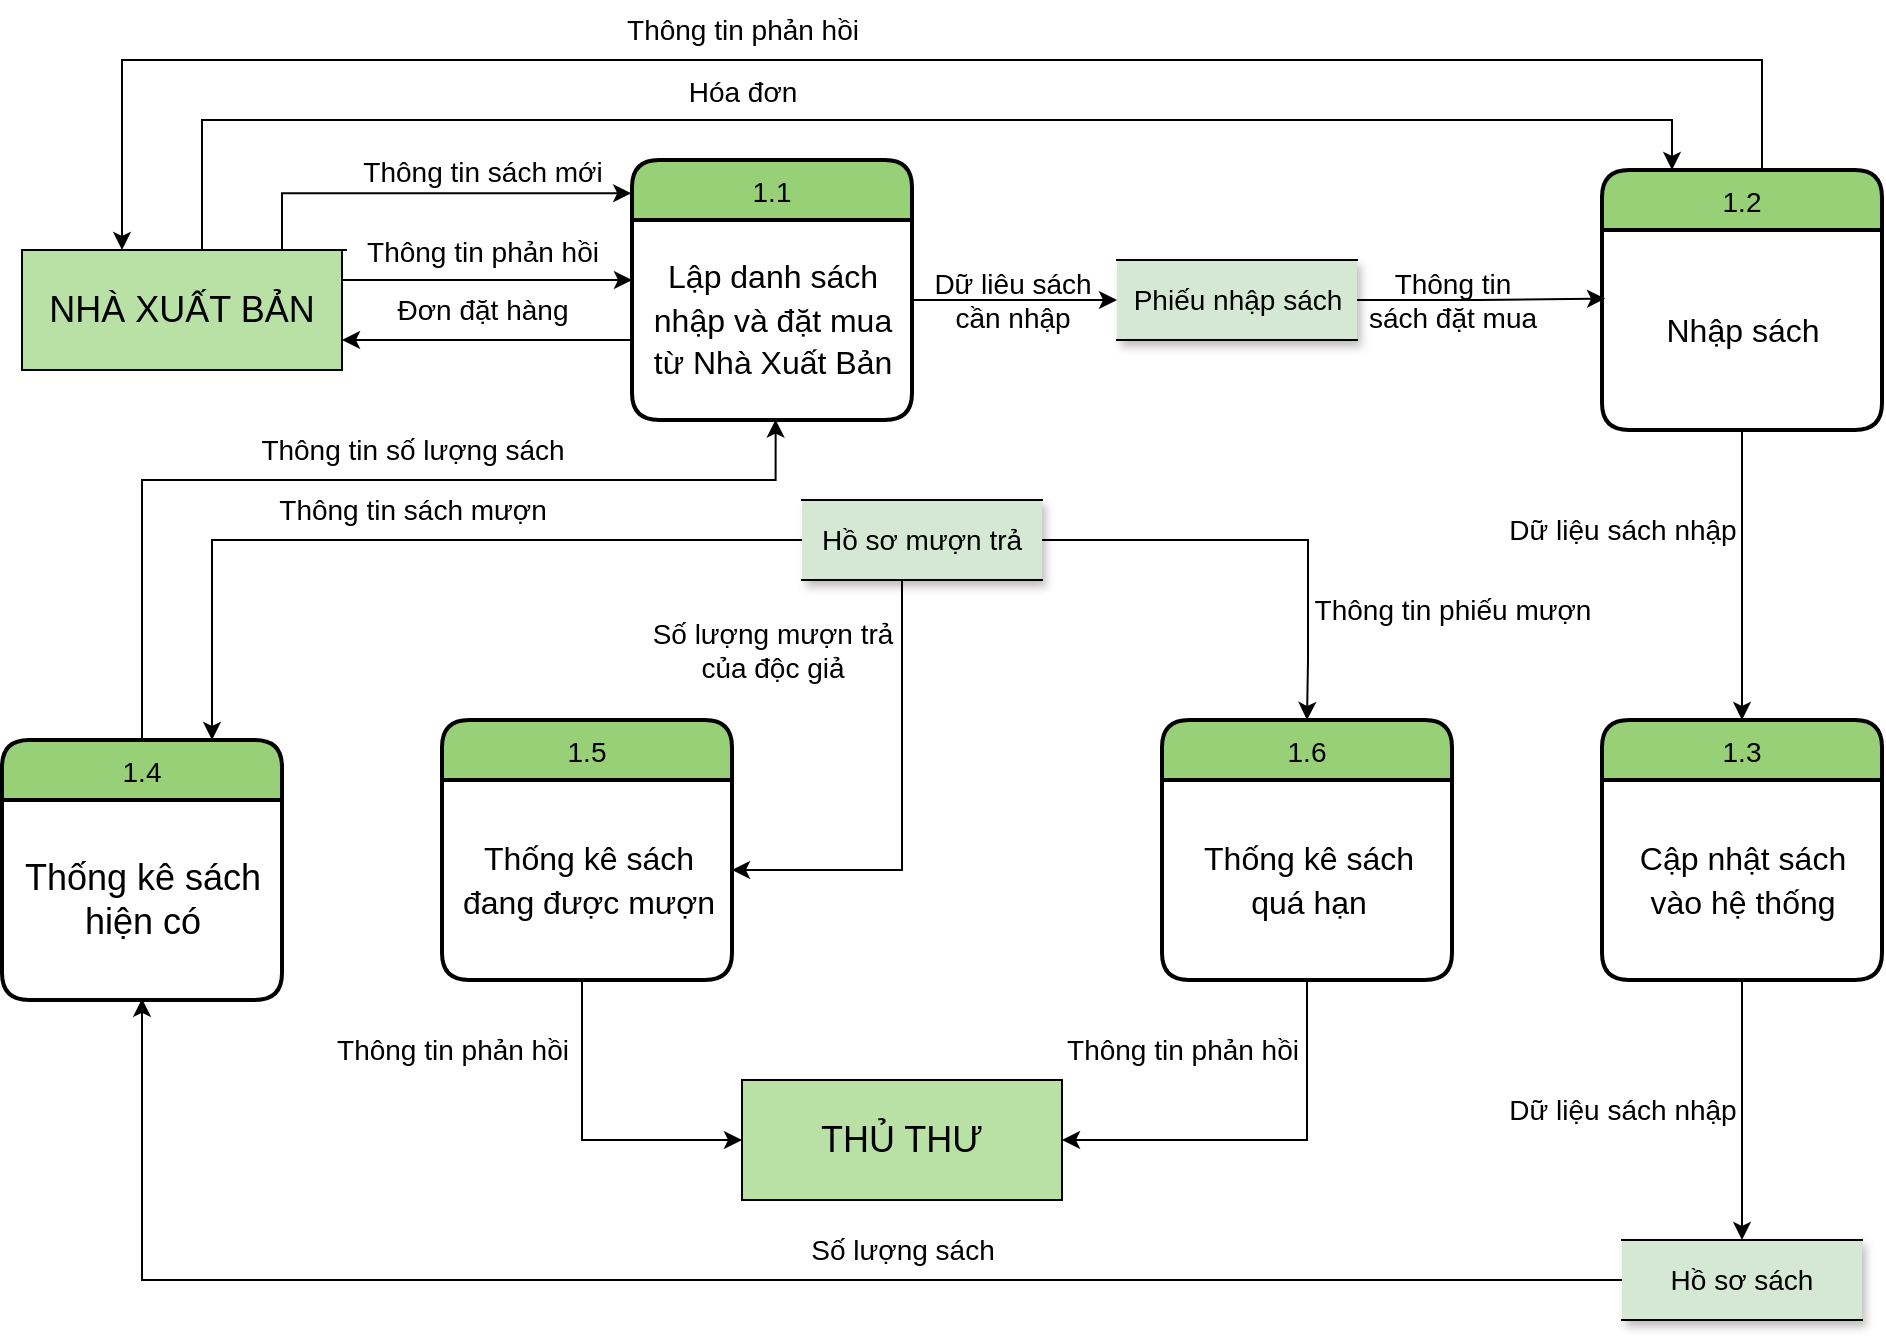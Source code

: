 <mxfile version="20.6.0" type="device"><diagram id="FgqgAxRWfqVyO2o8dnBj" name="Page-1"><mxGraphModel dx="2128" dy="513" grid="1" gridSize="10" guides="1" tooltips="1" connect="1" arrows="1" fold="1" page="1" pageScale="1" pageWidth="850" pageHeight="1100" math="0" shadow="0"><root><mxCell id="0"/><mxCell id="1" parent="0"/><mxCell id="UKLjMp520vkLuposHtnX-27" style="edgeStyle=orthogonalEdgeStyle;rounded=0;orthogonalLoop=1;jettySize=auto;html=1;entryX=-0.003;entryY=0.128;entryDx=0;entryDy=0;entryPerimeter=0;fontSize=14;" parent="1" source="UKLjMp520vkLuposHtnX-1" target="UKLjMp520vkLuposHtnX-3" edge="1"><mxGeometry relative="1" as="geometry"><Array as="points"><mxPoint x="-30" y="107"/></Array></mxGeometry></mxCell><mxCell id="UKLjMp520vkLuposHtnX-28" style="edgeStyle=orthogonalEdgeStyle;rounded=0;orthogonalLoop=1;jettySize=auto;html=1;fontSize=14;entryX=0;entryY=0.3;entryDx=0;entryDy=0;entryPerimeter=0;" parent="1" source="UKLjMp520vkLuposHtnX-1" target="UKLjMp520vkLuposHtnX-5" edge="1"><mxGeometry relative="1" as="geometry"><mxPoint x="170" y="160" as="targetPoint"/><Array as="points"><mxPoint x="50" y="150"/><mxPoint x="50" y="150"/></Array></mxGeometry></mxCell><mxCell id="UKLjMp520vkLuposHtnX-30" style="edgeStyle=orthogonalEdgeStyle;rounded=0;orthogonalLoop=1;jettySize=auto;html=1;fontSize=14;entryX=0.25;entryY=0;entryDx=0;entryDy=0;" parent="1" target="UKLjMp520vkLuposHtnX-10" edge="1"><mxGeometry relative="1" as="geometry"><mxPoint x="2.5" y="135" as="sourcePoint"/><mxPoint x="600" y="70" as="targetPoint"/><Array as="points"><mxPoint x="-70" y="135"/><mxPoint x="-70" y="70"/><mxPoint x="665" y="70"/></Array></mxGeometry></mxCell><mxCell id="UKLjMp520vkLuposHtnX-1" value="&lt;span style=&quot;font-size: 18px;&quot;&gt;NHÀ XUẤT BẢN&lt;/span&gt;" style="rounded=0;whiteSpace=wrap;html=1;fillColor=#B9E0A5;" parent="1" vertex="1"><mxGeometry x="-160" y="135" width="160" height="60" as="geometry"/></mxCell><mxCell id="UKLjMp520vkLuposHtnX-2" value="THỦ THƯ" style="rounded=0;whiteSpace=wrap;html=1;fontSize=18;fillColor=#B9E0A5;" parent="1" vertex="1"><mxGeometry x="200" y="550" width="160" height="60" as="geometry"/></mxCell><mxCell id="UKLjMp520vkLuposHtnX-3" value="1.1" style="swimlane;childLayout=stackLayout;horizontal=1;startSize=30;horizontalStack=0;rounded=1;fontSize=14;fontStyle=0;strokeWidth=2;resizeParent=0;resizeLast=1;shadow=0;dashed=0;align=center;fillColor=#97D077;" parent="1" vertex="1"><mxGeometry x="145" y="90" width="140" height="130" as="geometry"/></mxCell><mxCell id="UKLjMp520vkLuposHtnX-5" value="&lt;font style=&quot;font-size: 16px;&quot;&gt;Lập danh sách&lt;br&gt;nhập và đặt mua &lt;br&gt;từ Nhà Xuất Bản&lt;/font&gt;" style="text;html=1;align=center;verticalAlign=middle;resizable=0;points=[];autosize=1;strokeColor=none;fillColor=none;fontSize=18;" parent="UKLjMp520vkLuposHtnX-3" vertex="1"><mxGeometry y="30" width="140" height="100" as="geometry"/></mxCell><mxCell id="UKLjMp520vkLuposHtnX-6" value="&lt;font style=&quot;font-size: 14px;&quot;&gt;Thông tin sách mới&lt;/font&gt;" style="text;html=1;align=center;verticalAlign=middle;resizable=0;points=[];autosize=1;strokeColor=none;fillColor=none;fontSize=16;" parent="1" vertex="1"><mxGeometry y="80" width="140" height="30" as="geometry"/></mxCell><mxCell id="UKLjMp520vkLuposHtnX-8" value="&lt;font style=&quot;font-size: 14px;&quot;&gt;Thông tin phản hồi&lt;/font&gt;" style="text;html=1;align=center;verticalAlign=middle;resizable=0;points=[];autosize=1;strokeColor=none;fillColor=none;fontSize=16;" parent="1" vertex="1"><mxGeometry y="120" width="140" height="30" as="geometry"/></mxCell><mxCell id="UKLjMp520vkLuposHtnX-9" value="Đơn&amp;nbsp;đặt hàng" style="text;html=1;align=center;verticalAlign=middle;resizable=0;points=[];autosize=1;strokeColor=none;fillColor=none;fontSize=14;" parent="1" vertex="1"><mxGeometry x="15" y="150" width="110" height="30" as="geometry"/></mxCell><mxCell id="UKLjMp520vkLuposHtnX-31" style="edgeStyle=orthogonalEdgeStyle;rounded=0;orthogonalLoop=1;jettySize=auto;html=1;fontSize=14;exitX=0.5;exitY=0;exitDx=0;exitDy=0;" parent="1" source="UKLjMp520vkLuposHtnX-10" edge="1"><mxGeometry relative="1" as="geometry"><mxPoint x="-110" y="135" as="targetPoint"/><Array as="points"><mxPoint x="710" y="95"/><mxPoint x="710" y="40"/><mxPoint x="-110" y="40"/></Array></mxGeometry></mxCell><mxCell id="UKLjMp520vkLuposHtnX-10" value="1.2" style="swimlane;childLayout=stackLayout;horizontal=1;startSize=30;horizontalStack=0;rounded=1;fontSize=14;fontStyle=0;strokeWidth=2;resizeParent=0;resizeLast=1;shadow=0;dashed=0;align=center;fillColor=#97D077;" parent="1" vertex="1"><mxGeometry x="630" y="95" width="140" height="130" as="geometry"/></mxCell><mxCell id="UKLjMp520vkLuposHtnX-11" value="&lt;span style=&quot;font-size: 16px;&quot;&gt;Nhập sách&lt;/span&gt;" style="text;html=1;align=center;verticalAlign=middle;resizable=0;points=[];autosize=1;strokeColor=none;fillColor=none;fontSize=18;" parent="UKLjMp520vkLuposHtnX-10" vertex="1"><mxGeometry y="30" width="140" height="100" as="geometry"/></mxCell><mxCell id="UKLjMp520vkLuposHtnX-43" value="" style="edgeStyle=orthogonalEdgeStyle;rounded=0;orthogonalLoop=1;jettySize=auto;html=1;fontSize=14;" parent="1" source="UKLjMp520vkLuposHtnX-13" target="UKLjMp520vkLuposHtnX-35" edge="1"><mxGeometry relative="1" as="geometry"/></mxCell><mxCell id="UKLjMp520vkLuposHtnX-13" value="1.3" style="swimlane;childLayout=stackLayout;horizontal=1;startSize=30;horizontalStack=0;rounded=1;fontSize=14;fontStyle=0;strokeWidth=2;resizeParent=0;resizeLast=1;shadow=0;dashed=0;align=center;fillColor=#97D077;" parent="1" vertex="1"><mxGeometry x="630" y="370" width="140" height="130" as="geometry"/></mxCell><mxCell id="UKLjMp520vkLuposHtnX-14" value="&lt;span style=&quot;font-size: 16px;&quot;&gt;Cập nhật sách&lt;/span&gt;&lt;br&gt;&lt;span style=&quot;font-size: 16px;&quot;&gt;vào hệ thống&lt;/span&gt;" style="text;html=1;align=center;verticalAlign=middle;resizable=0;points=[];autosize=1;strokeColor=none;fillColor=none;fontSize=18;" parent="UKLjMp520vkLuposHtnX-13" vertex="1"><mxGeometry y="30" width="140" height="100" as="geometry"/></mxCell><mxCell id="UKLjMp520vkLuposHtnX-64" style="edgeStyle=orthogonalEdgeStyle;rounded=0;orthogonalLoop=1;jettySize=auto;html=1;entryX=0.513;entryY=0.998;entryDx=0;entryDy=0;entryPerimeter=0;fontSize=14;" parent="1" source="UKLjMp520vkLuposHtnX-15" target="UKLjMp520vkLuposHtnX-5" edge="1"><mxGeometry relative="1" as="geometry"><Array as="points"><mxPoint x="-100" y="250"/><mxPoint x="217" y="250"/></Array></mxGeometry></mxCell><mxCell id="UKLjMp520vkLuposHtnX-15" value="1.4" style="swimlane;childLayout=stackLayout;horizontal=1;startSize=30;horizontalStack=0;rounded=1;fontSize=14;fontStyle=0;strokeWidth=2;resizeParent=0;resizeLast=1;shadow=0;dashed=0;align=center;fillColor=#97D077;" parent="1" vertex="1"><mxGeometry x="-170" y="380" width="140" height="130" as="geometry"/></mxCell><mxCell id="UKLjMp520vkLuposHtnX-97" value="&lt;font style=&quot;font-size: 18px;&quot;&gt;Thống kê sách&lt;br&gt;hiện có&lt;/font&gt;" style="text;html=1;align=center;verticalAlign=middle;resizable=0;points=[];autosize=1;strokeColor=none;fillColor=none;fontSize=14;" parent="UKLjMp520vkLuposHtnX-15" vertex="1"><mxGeometry y="30" width="140" height="100" as="geometry"/></mxCell><mxCell id="UKLjMp520vkLuposHtnX-17" value="1.5" style="swimlane;childLayout=stackLayout;horizontal=1;startSize=30;horizontalStack=0;rounded=1;fontSize=14;fontStyle=0;strokeWidth=2;resizeParent=0;resizeLast=1;shadow=0;dashed=0;align=center;fillColor=#97D077;" parent="1" vertex="1"><mxGeometry x="50" y="370" width="145" height="130" as="geometry"/></mxCell><mxCell id="UKLjMp520vkLuposHtnX-18" value="&lt;span style=&quot;font-size: 16px;&quot;&gt;Thống kê sách&lt;br&gt;đang&amp;nbsp;được mượn&lt;/span&gt;" style="text;html=1;align=center;verticalAlign=middle;resizable=0;points=[];autosize=1;strokeColor=none;fillColor=none;fontSize=18;" parent="UKLjMp520vkLuposHtnX-17" vertex="1"><mxGeometry y="30" width="145" height="100" as="geometry"/></mxCell><mxCell id="UKLjMp520vkLuposHtnX-21" value="1.6" style="swimlane;childLayout=stackLayout;horizontal=1;startSize=30;horizontalStack=0;rounded=1;fontSize=14;fontStyle=0;strokeWidth=2;resizeParent=0;resizeLast=1;shadow=0;dashed=0;align=center;fillColor=#97D077;" parent="1" vertex="1"><mxGeometry x="410" y="370" width="145" height="130" as="geometry"/></mxCell><mxCell id="UKLjMp520vkLuposHtnX-22" value="&lt;span style=&quot;font-size: 16px;&quot;&gt;Thống kê sách&lt;/span&gt;&lt;br&gt;&lt;span style=&quot;font-size: 16px;&quot;&gt;quá&amp;nbsp;&lt;/span&gt;&lt;span style=&quot;font-size: 16px;&quot;&gt;hạn&lt;/span&gt;" style="text;html=1;align=center;verticalAlign=middle;resizable=0;points=[];autosize=1;strokeColor=none;fillColor=none;fontSize=18;" parent="UKLjMp520vkLuposHtnX-21" vertex="1"><mxGeometry y="30" width="145" height="100" as="geometry"/></mxCell><mxCell id="UKLjMp520vkLuposHtnX-25" value="&lt;font style=&quot;font-size: 14px;&quot;&gt;Hóa&amp;nbsp;đơn&lt;/font&gt;" style="text;html=1;align=center;verticalAlign=middle;resizable=0;points=[];autosize=1;strokeColor=none;fillColor=none;fontSize=16;" parent="1" vertex="1"><mxGeometry x="160" y="40" width="80" height="30" as="geometry"/></mxCell><mxCell id="UKLjMp520vkLuposHtnX-26" value="Thông tin phản hồi" style="text;html=1;align=center;verticalAlign=middle;resizable=0;points=[];autosize=1;strokeColor=none;fillColor=none;fontSize=14;" parent="1" vertex="1"><mxGeometry x="130" y="10" width="140" height="30" as="geometry"/></mxCell><mxCell id="UKLjMp520vkLuposHtnX-29" style="edgeStyle=orthogonalEdgeStyle;rounded=0;orthogonalLoop=1;jettySize=auto;html=1;entryX=1;entryY=0.75;entryDx=0;entryDy=0;fontSize=14;" parent="1" source="UKLjMp520vkLuposHtnX-5" target="UKLjMp520vkLuposHtnX-1" edge="1"><mxGeometry relative="1" as="geometry"><Array as="points"><mxPoint x="140" y="180"/><mxPoint x="140" y="180"/></Array></mxGeometry></mxCell><mxCell id="UKLjMp520vkLuposHtnX-32" value="Dữ liệu sách nhập" style="text;html=1;align=center;verticalAlign=middle;resizable=0;points=[];autosize=1;strokeColor=none;fillColor=none;fontSize=14;" parent="1" vertex="1"><mxGeometry x="570" y="260" width="140" height="30" as="geometry"/></mxCell><mxCell id="UKLjMp520vkLuposHtnX-33" value="Số lượng sách" style="text;html=1;align=center;verticalAlign=middle;resizable=0;points=[];autosize=1;strokeColor=none;fillColor=none;fontSize=14;" parent="1" vertex="1"><mxGeometry x="220" y="620" width="120" height="30" as="geometry"/></mxCell><mxCell id="UKLjMp520vkLuposHtnX-34" value="Thông tin số lượng sách" style="text;html=1;align=center;verticalAlign=middle;resizable=0;points=[];autosize=1;strokeColor=none;fillColor=none;fontSize=14;" parent="1" vertex="1"><mxGeometry x="-55" y="220" width="180" height="30" as="geometry"/></mxCell><mxCell id="UKLjMp520vkLuposHtnX-98" style="edgeStyle=orthogonalEdgeStyle;rounded=0;orthogonalLoop=1;jettySize=auto;html=1;entryX=0.5;entryY=0.994;entryDx=0;entryDy=0;entryPerimeter=0;fontSize=18;" parent="1" source="UKLjMp520vkLuposHtnX-35" target="UKLjMp520vkLuposHtnX-97" edge="1"><mxGeometry relative="1" as="geometry"/></mxCell><mxCell id="UKLjMp520vkLuposHtnX-35" value="Hồ sơ sách" style="shape=partialRectangle;whiteSpace=wrap;html=1;left=0;right=0;fillColor=#D5E8D4;shadow=1;strokeColor=#000000;fontSize=14;" parent="1" vertex="1"><mxGeometry x="640" y="630" width="120" height="40" as="geometry"/></mxCell><mxCell id="UKLjMp520vkLuposHtnX-44" value="Dữ liệu sách nhập" style="text;html=1;align=center;verticalAlign=middle;resizable=0;points=[];autosize=1;strokeColor=none;fillColor=none;fontSize=14;" parent="1" vertex="1"><mxGeometry x="570" y="550" width="140" height="30" as="geometry"/></mxCell><mxCell id="UKLjMp520vkLuposHtnX-74" style="edgeStyle=orthogonalEdgeStyle;rounded=0;orthogonalLoop=1;jettySize=auto;html=1;entryX=0.011;entryY=0.343;entryDx=0;entryDy=0;entryPerimeter=0;fontSize=14;" parent="1" source="UKLjMp520vkLuposHtnX-47" target="UKLjMp520vkLuposHtnX-11" edge="1"><mxGeometry relative="1" as="geometry"/></mxCell><mxCell id="UKLjMp520vkLuposHtnX-47" value="Phiếu nhập sách" style="shape=partialRectangle;whiteSpace=wrap;html=1;left=0;right=0;fillColor=#D5E8D4;shadow=1;strokeColor=#000000;fontSize=14;" parent="1" vertex="1"><mxGeometry x="387.5" y="140" width="120" height="40" as="geometry"/></mxCell><mxCell id="UKLjMp520vkLuposHtnX-48" value="Thông tin phản hồi" style="text;html=1;align=center;verticalAlign=middle;resizable=0;points=[];autosize=1;strokeColor=none;fillColor=none;fontSize=14;" parent="1" vertex="1"><mxGeometry x="-15" y="520" width="140" height="30" as="geometry"/></mxCell><mxCell id="UKLjMp520vkLuposHtnX-53" style="edgeStyle=orthogonalEdgeStyle;rounded=0;orthogonalLoop=1;jettySize=auto;html=1;fontSize=14;" parent="1" source="UKLjMp520vkLuposHtnX-51" target="UKLjMp520vkLuposHtnX-17" edge="1"><mxGeometry relative="1" as="geometry"><Array as="points"><mxPoint x="280" y="445"/></Array></mxGeometry></mxCell><mxCell id="UKLjMp520vkLuposHtnX-54" style="edgeStyle=orthogonalEdgeStyle;rounded=0;orthogonalLoop=1;jettySize=auto;html=1;entryX=0.5;entryY=0;entryDx=0;entryDy=0;fontSize=14;" parent="1" source="UKLjMp520vkLuposHtnX-51" target="UKLjMp520vkLuposHtnX-21" edge="1"><mxGeometry relative="1" as="geometry"><Array as="points"><mxPoint x="483" y="280"/><mxPoint x="483" y="340"/></Array></mxGeometry></mxCell><mxCell id="UKLjMp520vkLuposHtnX-87" style="edgeStyle=orthogonalEdgeStyle;rounded=0;orthogonalLoop=1;jettySize=auto;html=1;entryX=0.75;entryY=0;entryDx=0;entryDy=0;fontSize=14;" parent="1" source="UKLjMp520vkLuposHtnX-51" target="UKLjMp520vkLuposHtnX-15" edge="1"><mxGeometry relative="1" as="geometry"/></mxCell><mxCell id="UKLjMp520vkLuposHtnX-51" value="Hồ sơ mượn trả" style="shape=partialRectangle;whiteSpace=wrap;html=1;left=0;right=0;fillColor=#D5E8D4;shadow=1;strokeColor=#000000;fontSize=14;" parent="1" vertex="1"><mxGeometry x="230" y="260" width="120" height="40" as="geometry"/></mxCell><mxCell id="UKLjMp520vkLuposHtnX-52" value="Số lượng mượn trả &lt;br&gt;của&amp;nbsp;độc giả" style="text;html=1;align=center;verticalAlign=middle;resizable=0;points=[];autosize=1;strokeColor=none;fillColor=none;fontSize=14;" parent="1" vertex="1"><mxGeometry x="145" y="310" width="140" height="50" as="geometry"/></mxCell><mxCell id="UKLjMp520vkLuposHtnX-59" value="Thông tin &lt;br&gt;sách&amp;nbsp;đặt mua" style="text;html=1;align=center;verticalAlign=middle;resizable=0;points=[];autosize=1;strokeColor=none;fillColor=none;fontSize=14;" parent="1" vertex="1"><mxGeometry x="500" y="135" width="110" height="50" as="geometry"/></mxCell><mxCell id="UKLjMp520vkLuposHtnX-58" value="Dữ liêu sách &lt;br&gt;cần nhập" style="text;html=1;align=center;verticalAlign=middle;resizable=0;points=[];autosize=1;strokeColor=none;fillColor=none;fontSize=14;" parent="1" vertex="1"><mxGeometry x="285" y="135" width="100" height="50" as="geometry"/></mxCell><mxCell id="UKLjMp520vkLuposHtnX-66" style="edgeStyle=orthogonalEdgeStyle;rounded=0;orthogonalLoop=1;jettySize=auto;html=1;fontSize=14;" parent="1" source="UKLjMp520vkLuposHtnX-11" target="UKLjMp520vkLuposHtnX-13" edge="1"><mxGeometry relative="1" as="geometry"/></mxCell><mxCell id="UKLjMp520vkLuposHtnX-77" style="edgeStyle=orthogonalEdgeStyle;rounded=0;orthogonalLoop=1;jettySize=auto;html=1;entryX=0;entryY=0.5;entryDx=0;entryDy=0;fontSize=14;" parent="1" source="UKLjMp520vkLuposHtnX-5" target="UKLjMp520vkLuposHtnX-47" edge="1"><mxGeometry relative="1" as="geometry"><Array as="points"><mxPoint x="340" y="160"/><mxPoint x="340" y="160"/></Array></mxGeometry></mxCell><mxCell id="UKLjMp520vkLuposHtnX-78" value="Thông tin phiếu mượn" style="text;html=1;align=center;verticalAlign=middle;resizable=0;points=[];autosize=1;strokeColor=none;fillColor=none;fontSize=14;" parent="1" vertex="1"><mxGeometry x="475" y="300" width="160" height="30" as="geometry"/></mxCell><mxCell id="UKLjMp520vkLuposHtnX-80" value="Thông tin phản hồi" style="text;html=1;align=center;verticalAlign=middle;resizable=0;points=[];autosize=1;strokeColor=none;fillColor=none;fontSize=14;" parent="1" vertex="1"><mxGeometry x="350" y="520" width="140" height="30" as="geometry"/></mxCell><mxCell id="UKLjMp520vkLuposHtnX-88" value="Thông tin sách mượn" style="text;html=1;align=center;verticalAlign=middle;resizable=0;points=[];autosize=1;strokeColor=none;fillColor=none;fontSize=14;" parent="1" vertex="1"><mxGeometry x="-45" y="250" width="160" height="30" as="geometry"/></mxCell><mxCell id="UKLjMp520vkLuposHtnX-99" style="edgeStyle=orthogonalEdgeStyle;rounded=0;orthogonalLoop=1;jettySize=auto;html=1;entryX=0;entryY=0.5;entryDx=0;entryDy=0;fontSize=18;" parent="1" source="UKLjMp520vkLuposHtnX-18" target="UKLjMp520vkLuposHtnX-2" edge="1"><mxGeometry relative="1" as="geometry"><Array as="points"><mxPoint x="120" y="580"/></Array></mxGeometry></mxCell><mxCell id="UKLjMp520vkLuposHtnX-100" style="edgeStyle=orthogonalEdgeStyle;rounded=0;orthogonalLoop=1;jettySize=auto;html=1;entryX=1;entryY=0.5;entryDx=0;entryDy=0;fontSize=18;" parent="1" source="UKLjMp520vkLuposHtnX-22" target="UKLjMp520vkLuposHtnX-2" edge="1"><mxGeometry relative="1" as="geometry"><Array as="points"><mxPoint x="483" y="580"/></Array></mxGeometry></mxCell></root></mxGraphModel></diagram></mxfile>